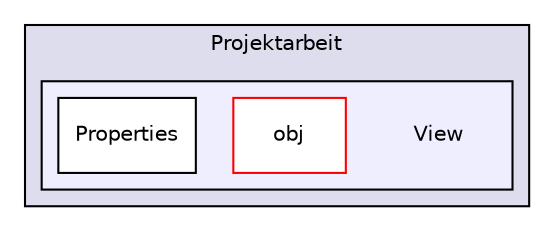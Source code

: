 digraph "C:/Users/tobia_000/Documents/Visual Studio 2013/Projects/Projektarbeit/View" {
  compound=true
  node [ fontsize="10", fontname="Helvetica"];
  edge [ labelfontsize="10", labelfontname="Helvetica"];
  subgraph clusterdir_1dde56bb14f4345fec6b683c88cb2db2 {
    graph [ bgcolor="#ddddee", pencolor="black", label="Projektarbeit" fontname="Helvetica", fontsize="10", URL="dir_1dde56bb14f4345fec6b683c88cb2db2.html"]
  subgraph clusterdir_1922121727497e1fe79b3fa1c15705eb {
    graph [ bgcolor="#eeeeff", pencolor="black", label="" URL="dir_1922121727497e1fe79b3fa1c15705eb.html"];
    dir_1922121727497e1fe79b3fa1c15705eb [shape=plaintext label="View"];
    dir_3bdcb9a95d1b0fc0079f556c7b9db919 [shape=box label="obj" color="red" fillcolor="white" style="filled" URL="dir_3bdcb9a95d1b0fc0079f556c7b9db919.html"];
    dir_c0dda7b9b3315ac6f68d0b01e8d95beb [shape=box label="Properties" color="black" fillcolor="white" style="filled" URL="dir_c0dda7b9b3315ac6f68d0b01e8d95beb.html"];
  }
  }
}
